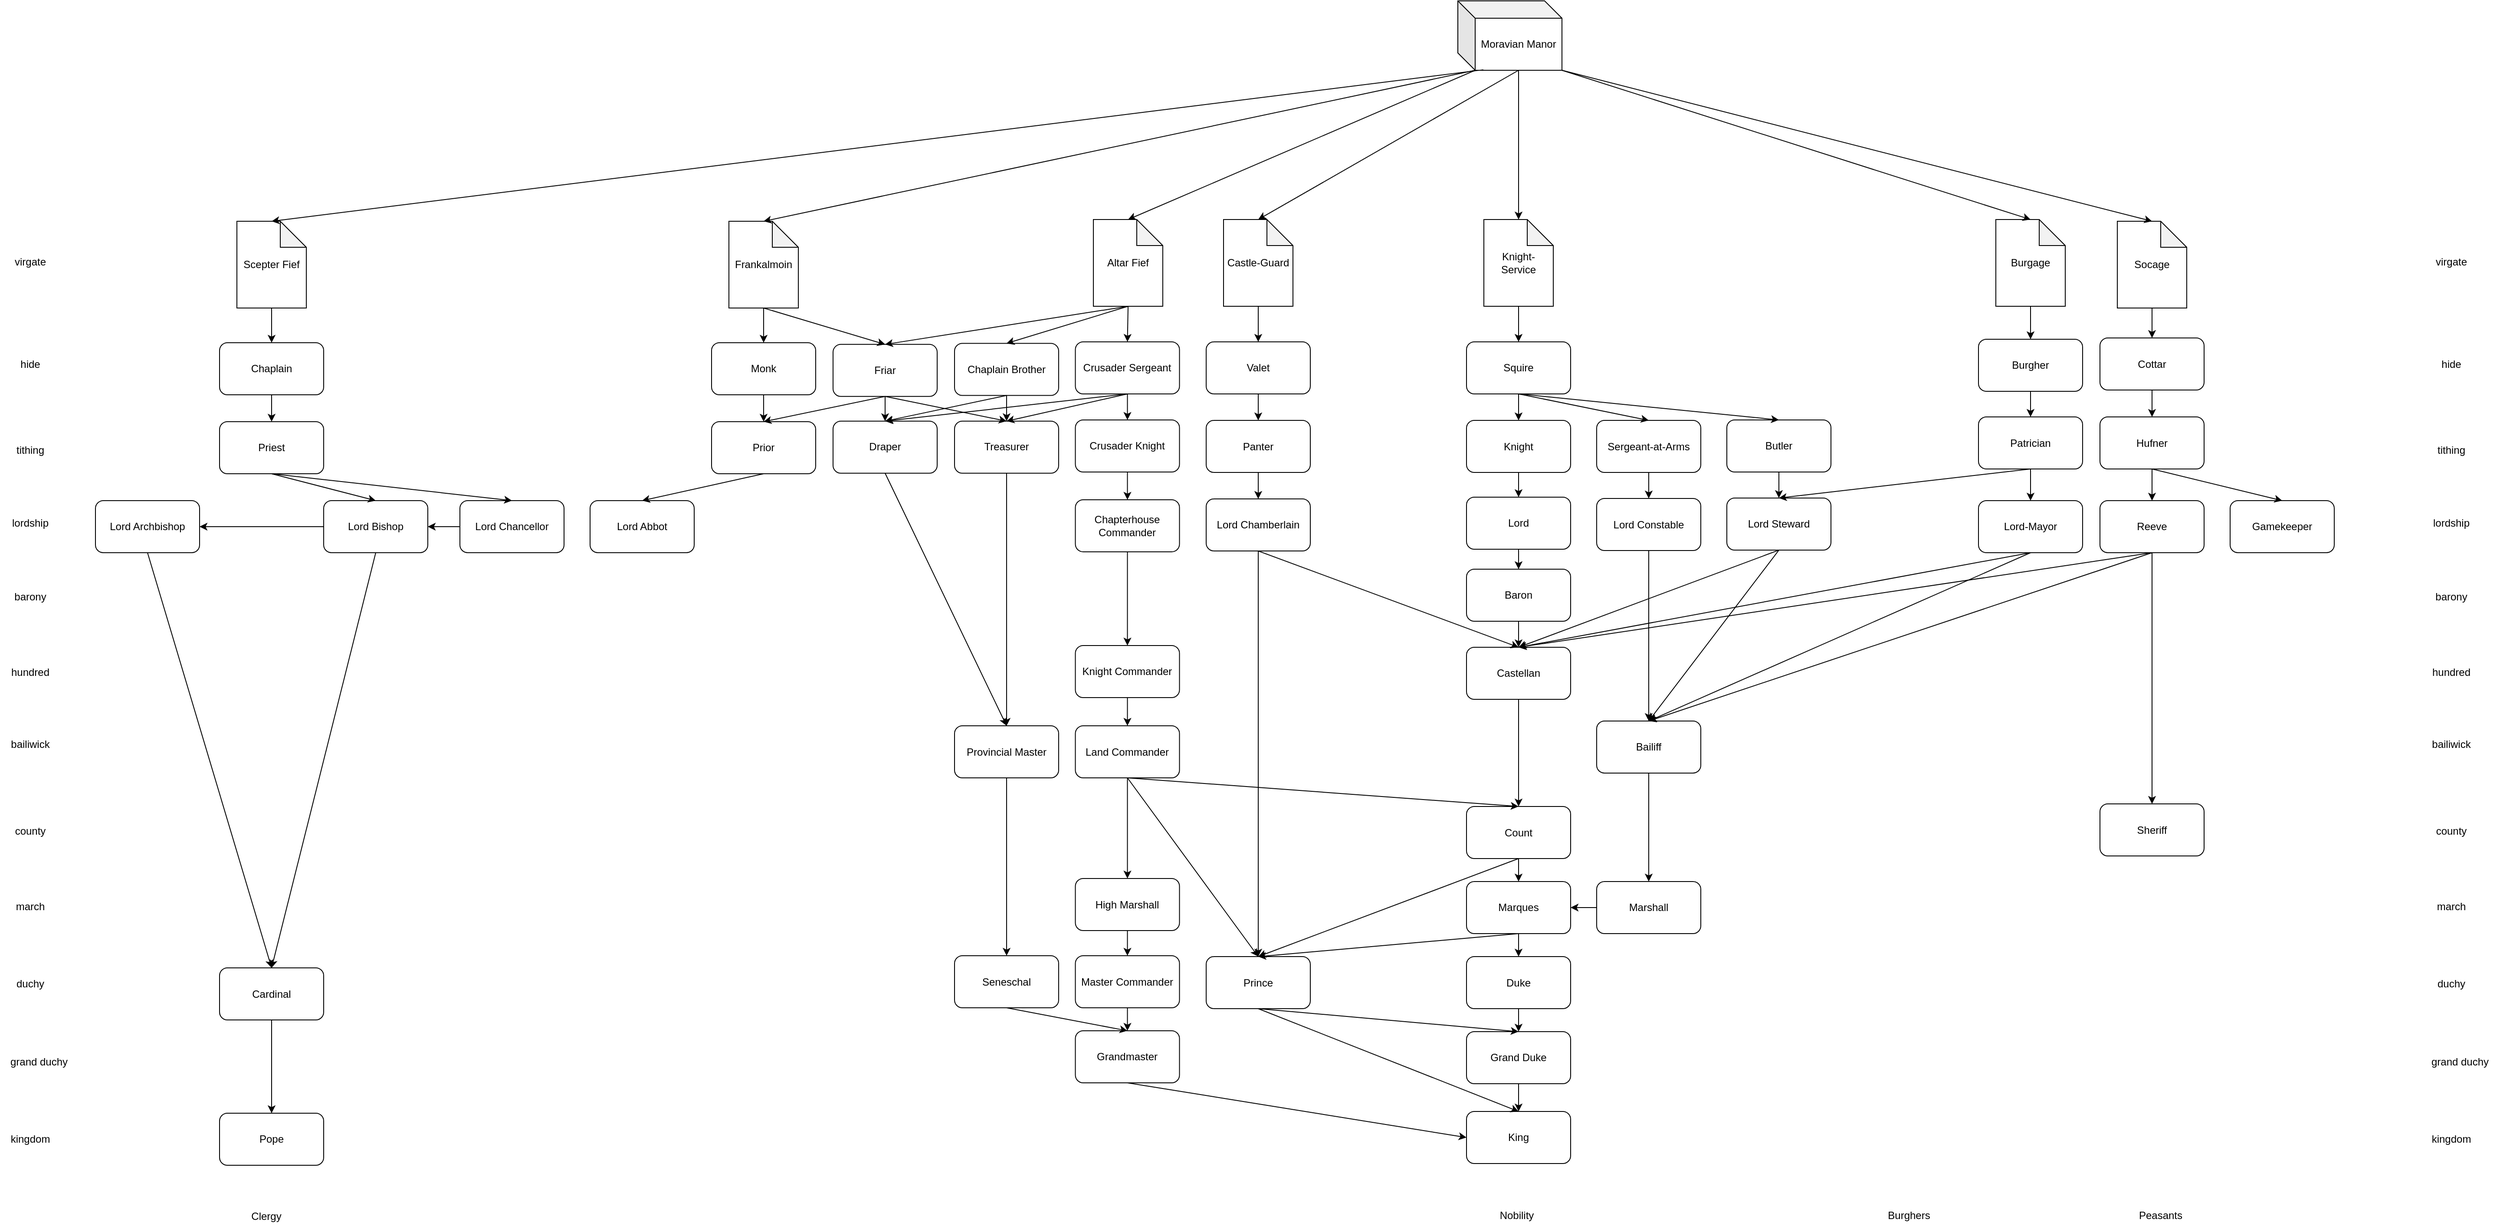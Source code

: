 <mxfile version="12.4.2" type="device" pages="1"><diagram id="rg_mgX-3HcQpL0j4q26g" name="Page-1"><mxGraphModel dx="1422" dy="769" grid="1" gridSize="10" guides="1" tooltips="1" connect="1" arrows="1" fold="1" page="1" pageScale="1" pageWidth="827" pageHeight="1169" math="0" shadow="0"><root><mxCell id="0"/><mxCell id="1" parent="0"/><mxCell id="w-RKP2lEtDKz07ZY1iBO-1" value="Knight-Service" style="shape=note;whiteSpace=wrap;html=1;backgroundOutline=1;darkOpacity=0.05;" vertex="1" parent="1"><mxGeometry x="1710" y="252" width="80" height="100" as="geometry"/></mxCell><mxCell id="w-RKP2lEtDKz07ZY1iBO-2" value="Moravian Manor" style="shape=cube;whiteSpace=wrap;html=1;boundedLbl=1;backgroundOutline=1;darkOpacity=0.05;darkOpacity2=0.1;" vertex="1" parent="1"><mxGeometry x="1680" width="120" height="80" as="geometry"/></mxCell><mxCell id="w-RKP2lEtDKz07ZY1iBO-3" value="Valet" style="rounded=1;whiteSpace=wrap;html=1;" vertex="1" parent="1"><mxGeometry x="1390" y="393" width="120" height="60" as="geometry"/></mxCell><mxCell id="w-RKP2lEtDKz07ZY1iBO-4" value="Squire" style="rounded=1;whiteSpace=wrap;html=1;" vertex="1" parent="1"><mxGeometry x="1690" y="393" width="120" height="60" as="geometry"/></mxCell><mxCell id="w-RKP2lEtDKz07ZY1iBO-5" value="Castle-Guard" style="shape=note;whiteSpace=wrap;html=1;backgroundOutline=1;darkOpacity=0.05;" vertex="1" parent="1"><mxGeometry x="1410" y="252" width="80" height="100" as="geometry"/></mxCell><mxCell id="w-RKP2lEtDKz07ZY1iBO-6" value="" style="endArrow=classic;html=1;exitX=0.5;exitY=1;exitDx=0;exitDy=0;exitPerimeter=0;" edge="1" parent="1" source="w-RKP2lEtDKz07ZY1iBO-1" target="w-RKP2lEtDKz07ZY1iBO-4"><mxGeometry width="50" height="50" relative="1" as="geometry"><mxPoint x="690" y="1060" as="sourcePoint"/><mxPoint x="990" y="670" as="targetPoint"/></mxGeometry></mxCell><mxCell id="w-RKP2lEtDKz07ZY1iBO-7" value="" style="endArrow=classic;html=1;exitX=0.5;exitY=1;exitDx=0;exitDy=0;exitPerimeter=0;entryX=0.5;entryY=0;entryDx=0;entryDy=0;" edge="1" parent="1" source="w-RKP2lEtDKz07ZY1iBO-5" target="w-RKP2lEtDKz07ZY1iBO-3"><mxGeometry width="50" height="50" relative="1" as="geometry"><mxPoint x="690" y="1060" as="sourcePoint"/><mxPoint x="1050" y="660" as="targetPoint"/></mxGeometry></mxCell><mxCell id="w-RKP2lEtDKz07ZY1iBO-8" value="Sergeant-at-Arms" style="rounded=1;whiteSpace=wrap;html=1;" vertex="1" parent="1"><mxGeometry x="1840" y="483.5" width="120" height="60" as="geometry"/></mxCell><mxCell id="w-RKP2lEtDKz07ZY1iBO-9" value="Knight" style="rounded=1;whiteSpace=wrap;html=1;" vertex="1" parent="1"><mxGeometry x="1690" y="483.5" width="120" height="60" as="geometry"/></mxCell><mxCell id="w-RKP2lEtDKz07ZY1iBO-10" value="Panter" style="rounded=1;whiteSpace=wrap;html=1;" vertex="1" parent="1"><mxGeometry x="1390" y="483.5" width="120" height="60" as="geometry"/></mxCell><mxCell id="w-RKP2lEtDKz07ZY1iBO-11" value="Lord" style="rounded=1;whiteSpace=wrap;html=1;" vertex="1" parent="1"><mxGeometry x="1690" y="572" width="120" height="60" as="geometry"/></mxCell><mxCell id="w-RKP2lEtDKz07ZY1iBO-12" value="Lord Constable" style="rounded=1;whiteSpace=wrap;html=1;" vertex="1" parent="1"><mxGeometry x="1840" y="573.5" width="120" height="60" as="geometry"/></mxCell><mxCell id="w-RKP2lEtDKz07ZY1iBO-13" value="Baron" style="rounded=1;whiteSpace=wrap;html=1;" vertex="1" parent="1"><mxGeometry x="1690" y="655" width="120" height="60" as="geometry"/></mxCell><mxCell id="w-RKP2lEtDKz07ZY1iBO-14" value="Lord Chamberlain" style="rounded=1;whiteSpace=wrap;html=1;" vertex="1" parent="1"><mxGeometry x="1390" y="574" width="120" height="60" as="geometry"/></mxCell><mxCell id="w-RKP2lEtDKz07ZY1iBO-15" value="Prince" style="rounded=1;whiteSpace=wrap;html=1;" vertex="1" parent="1"><mxGeometry x="1390" y="1101.5" width="120" height="60" as="geometry"/></mxCell><mxCell id="w-RKP2lEtDKz07ZY1iBO-16" value="Castellan" style="rounded=1;whiteSpace=wrap;html=1;" vertex="1" parent="1"><mxGeometry x="1690" y="745" width="120" height="60" as="geometry"/></mxCell><mxCell id="w-RKP2lEtDKz07ZY1iBO-17" value="Count" style="rounded=1;whiteSpace=wrap;html=1;" vertex="1" parent="1"><mxGeometry x="1690" y="928.5" width="120" height="60" as="geometry"/></mxCell><mxCell id="w-RKP2lEtDKz07ZY1iBO-18" value="Marques" style="rounded=1;whiteSpace=wrap;html=1;" vertex="1" parent="1"><mxGeometry x="1690" y="1015" width="120" height="60" as="geometry"/></mxCell><mxCell id="w-RKP2lEtDKz07ZY1iBO-19" value="Duke" style="rounded=1;whiteSpace=wrap;html=1;" vertex="1" parent="1"><mxGeometry x="1690" y="1101.5" width="120" height="60" as="geometry"/></mxCell><mxCell id="w-RKP2lEtDKz07ZY1iBO-20" value="Grand Duke" style="rounded=1;whiteSpace=wrap;html=1;" vertex="1" parent="1"><mxGeometry x="1690" y="1188" width="120" height="60" as="geometry"/></mxCell><mxCell id="w-RKP2lEtDKz07ZY1iBO-21" value="" style="endArrow=classic;html=1;entryX=0.5;entryY=0;entryDx=0;entryDy=0;exitX=0.5;exitY=1;exitDx=0;exitDy=0;" edge="1" parent="1" source="w-RKP2lEtDKz07ZY1iBO-20" target="w-RKP2lEtDKz07ZY1iBO-32"><mxGeometry width="50" height="50" relative="1" as="geometry"><mxPoint x="680" y="1330" as="sourcePoint"/><mxPoint x="870" y="1197" as="targetPoint"/></mxGeometry></mxCell><mxCell id="w-RKP2lEtDKz07ZY1iBO-22" value="" style="endArrow=classic;html=1;entryX=0.5;entryY=0;entryDx=0;entryDy=0;exitX=0.5;exitY=1;exitDx=0;exitDy=0;" edge="1" parent="1" source="w-RKP2lEtDKz07ZY1iBO-19" target="w-RKP2lEtDKz07ZY1iBO-20"><mxGeometry width="50" height="50" relative="1" as="geometry"><mxPoint x="680" y="1330" as="sourcePoint"/><mxPoint x="730" y="1280" as="targetPoint"/></mxGeometry></mxCell><mxCell id="w-RKP2lEtDKz07ZY1iBO-23" value="" style="endArrow=classic;html=1;entryX=0.5;entryY=0;entryDx=0;entryDy=0;exitX=0.5;exitY=1;exitDx=0;exitDy=0;" edge="1" parent="1" source="w-RKP2lEtDKz07ZY1iBO-18" target="w-RKP2lEtDKz07ZY1iBO-19"><mxGeometry width="50" height="50" relative="1" as="geometry"><mxPoint x="680" y="1330" as="sourcePoint"/><mxPoint x="730" y="1280" as="targetPoint"/></mxGeometry></mxCell><mxCell id="w-RKP2lEtDKz07ZY1iBO-24" value="" style="endArrow=classic;html=1;entryX=0.5;entryY=0;entryDx=0;entryDy=0;exitX=0.5;exitY=1;exitDx=0;exitDy=0;" edge="1" parent="1" source="w-RKP2lEtDKz07ZY1iBO-17" target="w-RKP2lEtDKz07ZY1iBO-18"><mxGeometry width="50" height="50" relative="1" as="geometry"><mxPoint x="680" y="1330" as="sourcePoint"/><mxPoint x="730" y="1280" as="targetPoint"/></mxGeometry></mxCell><mxCell id="w-RKP2lEtDKz07ZY1iBO-25" value="" style="endArrow=classic;html=1;entryX=0.5;entryY=0;entryDx=0;entryDy=0;exitX=0.5;exitY=1;exitDx=0;exitDy=0;" edge="1" parent="1" source="w-RKP2lEtDKz07ZY1iBO-16" target="w-RKP2lEtDKz07ZY1iBO-17"><mxGeometry width="50" height="50" relative="1" as="geometry"><mxPoint x="680" y="1330" as="sourcePoint"/><mxPoint x="730" y="1280" as="targetPoint"/></mxGeometry></mxCell><mxCell id="w-RKP2lEtDKz07ZY1iBO-26" value="" style="endArrow=classic;html=1;entryX=0.5;entryY=0;entryDx=0;entryDy=0;exitX=0.5;exitY=1;exitDx=0;exitDy=0;" edge="1" parent="1" source="w-RKP2lEtDKz07ZY1iBO-13" target="w-RKP2lEtDKz07ZY1iBO-16"><mxGeometry width="50" height="50" relative="1" as="geometry"><mxPoint x="680" y="1330" as="sourcePoint"/><mxPoint x="730" y="1280" as="targetPoint"/></mxGeometry></mxCell><mxCell id="w-RKP2lEtDKz07ZY1iBO-27" value="" style="endArrow=classic;html=1;entryX=0.5;entryY=0;entryDx=0;entryDy=0;exitX=0.5;exitY=1;exitDx=0;exitDy=0;" edge="1" parent="1" source="w-RKP2lEtDKz07ZY1iBO-11" target="w-RKP2lEtDKz07ZY1iBO-13"><mxGeometry width="50" height="50" relative="1" as="geometry"><mxPoint x="680" y="1330" as="sourcePoint"/><mxPoint x="730" y="1280" as="targetPoint"/></mxGeometry></mxCell><mxCell id="w-RKP2lEtDKz07ZY1iBO-28" value="" style="endArrow=classic;html=1;entryX=0.5;entryY=0;entryDx=0;entryDy=0;exitX=0.5;exitY=1;exitDx=0;exitDy=0;" edge="1" parent="1" source="w-RKP2lEtDKz07ZY1iBO-9" target="w-RKP2lEtDKz07ZY1iBO-11"><mxGeometry width="50" height="50" relative="1" as="geometry"><mxPoint x="680" y="1330" as="sourcePoint"/><mxPoint x="730" y="1280" as="targetPoint"/></mxGeometry></mxCell><mxCell id="w-RKP2lEtDKz07ZY1iBO-29" value="" style="endArrow=classic;html=1;entryX=0.5;entryY=0;entryDx=0;entryDy=0;exitX=0.5;exitY=1;exitDx=0;exitDy=0;" edge="1" parent="1" source="w-RKP2lEtDKz07ZY1iBO-4" target="w-RKP2lEtDKz07ZY1iBO-9"><mxGeometry width="50" height="50" relative="1" as="geometry"><mxPoint x="680" y="1330" as="sourcePoint"/><mxPoint x="730" y="1280" as="targetPoint"/></mxGeometry></mxCell><mxCell id="w-RKP2lEtDKz07ZY1iBO-30" value="" style="endArrow=classic;html=1;entryX=0.5;entryY=0;entryDx=0;entryDy=0;exitX=0.5;exitY=1;exitDx=0;exitDy=0;" edge="1" parent="1" source="w-RKP2lEtDKz07ZY1iBO-14" target="w-RKP2lEtDKz07ZY1iBO-15"><mxGeometry width="50" height="50" relative="1" as="geometry"><mxPoint x="1450" y="805" as="sourcePoint"/><mxPoint x="1450" y="928.5" as="targetPoint"/></mxGeometry></mxCell><mxCell id="w-RKP2lEtDKz07ZY1iBO-31" value="Bailiff" style="rounded=1;whiteSpace=wrap;html=1;" vertex="1" parent="1"><mxGeometry x="1840" y="830" width="120" height="60" as="geometry"/></mxCell><mxCell id="w-RKP2lEtDKz07ZY1iBO-32" value="King" style="rounded=1;whiteSpace=wrap;html=1;" vertex="1" parent="1"><mxGeometry x="1690" y="1280" width="120" height="60" as="geometry"/></mxCell><mxCell id="w-RKP2lEtDKz07ZY1iBO-33" value="" style="endArrow=classic;html=1;entryX=0.5;entryY=0;entryDx=0;entryDy=0;exitX=0.5;exitY=1;exitDx=0;exitDy=0;" edge="1" parent="1" source="w-RKP2lEtDKz07ZY1iBO-17" target="w-RKP2lEtDKz07ZY1iBO-15"><mxGeometry width="50" height="50" relative="1" as="geometry"><mxPoint x="1450" y="988.5" as="sourcePoint"/><mxPoint x="560" y="1370" as="targetPoint"/></mxGeometry></mxCell><mxCell id="w-RKP2lEtDKz07ZY1iBO-34" value="Lord Steward" style="rounded=1;whiteSpace=wrap;html=1;" vertex="1" parent="1"><mxGeometry x="1990" y="573" width="120" height="60" as="geometry"/></mxCell><mxCell id="w-RKP2lEtDKz07ZY1iBO-35" value="Marshall" style="rounded=1;whiteSpace=wrap;html=1;" vertex="1" parent="1"><mxGeometry x="1840" y="1015" width="120" height="60" as="geometry"/></mxCell><mxCell id="w-RKP2lEtDKz07ZY1iBO-36" value="" style="endArrow=classic;html=1;entryX=0.5;entryY=0;entryDx=0;entryDy=0;exitX=0.5;exitY=1;exitDx=0;exitDy=0;" edge="1" parent="1" source="w-RKP2lEtDKz07ZY1iBO-31" target="w-RKP2lEtDKz07ZY1iBO-35"><mxGeometry width="50" height="50" relative="1" as="geometry"><mxPoint x="540" y="1420" as="sourcePoint"/><mxPoint x="590" y="1370" as="targetPoint"/></mxGeometry></mxCell><mxCell id="w-RKP2lEtDKz07ZY1iBO-37" value="" style="endArrow=classic;html=1;exitX=0.5;exitY=1;exitDx=0;exitDy=0;" edge="1" parent="1" source="w-RKP2lEtDKz07ZY1iBO-34"><mxGeometry width="50" height="50" relative="1" as="geometry"><mxPoint x="1650" y="1422" as="sourcePoint"/><mxPoint x="1750" y="745" as="targetPoint"/></mxGeometry></mxCell><mxCell id="w-RKP2lEtDKz07ZY1iBO-38" value="" style="endArrow=classic;html=1;entryX=0.5;entryY=0;entryDx=0;entryDy=0;exitX=0.5;exitY=1;exitDx=0;exitDy=0;" edge="1" parent="1" source="w-RKP2lEtDKz07ZY1iBO-12" target="w-RKP2lEtDKz07ZY1iBO-31"><mxGeometry width="50" height="50" relative="1" as="geometry"><mxPoint x="510" y="1420" as="sourcePoint"/><mxPoint x="560" y="1370" as="targetPoint"/></mxGeometry></mxCell><mxCell id="w-RKP2lEtDKz07ZY1iBO-39" value="Butler" style="rounded=1;whiteSpace=wrap;html=1;" vertex="1" parent="1"><mxGeometry x="1990" y="483" width="120" height="60" as="geometry"/></mxCell><mxCell id="w-RKP2lEtDKz07ZY1iBO-40" value="" style="endArrow=classic;html=1;exitX=0.5;exitY=1;exitDx=0;exitDy=0;entryX=0.5;entryY=0;entryDx=0;entryDy=0;" edge="1" parent="1" source="w-RKP2lEtDKz07ZY1iBO-4" target="w-RKP2lEtDKz07ZY1iBO-39"><mxGeometry width="50" height="50" relative="1" as="geometry"><mxPoint x="2050" y="453" as="sourcePoint"/><mxPoint x="1740" y="1372" as="targetPoint"/></mxGeometry></mxCell><mxCell id="w-RKP2lEtDKz07ZY1iBO-41" value="" style="endArrow=classic;html=1;entryX=0.5;entryY=0;entryDx=0;entryDy=0;exitX=0.5;exitY=1;exitDx=0;exitDy=0;" edge="1" parent="1" source="w-RKP2lEtDKz07ZY1iBO-39" target="w-RKP2lEtDKz07ZY1iBO-34"><mxGeometry width="50" height="50" relative="1" as="geometry"><mxPoint x="1690" y="1422" as="sourcePoint"/><mxPoint x="1740" y="1372" as="targetPoint"/></mxGeometry></mxCell><mxCell id="w-RKP2lEtDKz07ZY1iBO-42" value="" style="endArrow=classic;html=1;exitX=0.5;exitY=1;exitDx=0;exitDy=0;entryX=0.5;entryY=0;entryDx=0;entryDy=0;" edge="1" parent="1" source="w-RKP2lEtDKz07ZY1iBO-8" target="w-RKP2lEtDKz07ZY1iBO-12"><mxGeometry width="50" height="50" relative="1" as="geometry"><mxPoint x="1000" y="1120" as="sourcePoint"/><mxPoint x="1020" y="730" as="targetPoint"/></mxGeometry></mxCell><mxCell id="w-RKP2lEtDKz07ZY1iBO-43" value="" style="endArrow=classic;html=1;exitX=0.5;exitY=1;exitDx=0;exitDy=0;entryX=0.5;entryY=0;entryDx=0;entryDy=0;" edge="1" parent="1" source="w-RKP2lEtDKz07ZY1iBO-4" target="w-RKP2lEtDKz07ZY1iBO-8"><mxGeometry width="50" height="50" relative="1" as="geometry"><mxPoint x="1900" y="453" as="sourcePoint"/><mxPoint x="1110" y="1210" as="targetPoint"/></mxGeometry></mxCell><mxCell id="w-RKP2lEtDKz07ZY1iBO-44" value="" style="endArrow=classic;html=1;exitX=0.5;exitY=1;exitDx=0;exitDy=0;entryX=0.5;entryY=0;entryDx=0;entryDy=0;" edge="1" parent="1" source="w-RKP2lEtDKz07ZY1iBO-3" target="w-RKP2lEtDKz07ZY1iBO-10"><mxGeometry width="50" height="50" relative="1" as="geometry"><mxPoint x="510" y="1420" as="sourcePoint"/><mxPoint x="710" y="1310" as="targetPoint"/></mxGeometry></mxCell><mxCell id="w-RKP2lEtDKz07ZY1iBO-45" value="" style="endArrow=classic;html=1;entryX=0.5;entryY=0;entryDx=0;entryDy=0;exitX=0.5;exitY=1;exitDx=0;exitDy=0;" edge="1" parent="1" source="w-RKP2lEtDKz07ZY1iBO-10" target="w-RKP2lEtDKz07ZY1iBO-14"><mxGeometry width="50" height="50" relative="1" as="geometry"><mxPoint x="510" y="1420" as="sourcePoint"/><mxPoint x="560" y="1370" as="targetPoint"/></mxGeometry></mxCell><mxCell id="w-RKP2lEtDKz07ZY1iBO-46" value="" style="endArrow=classic;html=1;entryX=0.5;entryY=0;entryDx=0;entryDy=0;exitX=0.5;exitY=1;exitDx=0;exitDy=0;" edge="1" parent="1" source="w-RKP2lEtDKz07ZY1iBO-14" target="w-RKP2lEtDKz07ZY1iBO-16"><mxGeometry width="50" height="50" relative="1" as="geometry"><mxPoint x="510" y="1420" as="sourcePoint"/><mxPoint x="560" y="1370" as="targetPoint"/></mxGeometry></mxCell><mxCell id="w-RKP2lEtDKz07ZY1iBO-47" value="" style="endArrow=classic;html=1;entryX=0.5;entryY=0;entryDx=0;entryDy=0;exitX=0.5;exitY=1;exitDx=0;exitDy=0;" edge="1" parent="1" source="w-RKP2lEtDKz07ZY1iBO-15" target="w-RKP2lEtDKz07ZY1iBO-32"><mxGeometry width="50" height="50" relative="1" as="geometry"><mxPoint x="510" y="1420" as="sourcePoint"/><mxPoint x="560" y="1370" as="targetPoint"/></mxGeometry></mxCell><mxCell id="w-RKP2lEtDKz07ZY1iBO-48" value="" style="endArrow=classic;html=1;entryX=0.5;entryY=0;entryDx=0;entryDy=0;exitX=0.5;exitY=1;exitDx=0;exitDy=0;" edge="1" parent="1" source="w-RKP2lEtDKz07ZY1iBO-15" target="w-RKP2lEtDKz07ZY1iBO-20"><mxGeometry width="50" height="50" relative="1" as="geometry"><mxPoint x="1450" y="1248" as="sourcePoint"/><mxPoint x="560" y="1370" as="targetPoint"/></mxGeometry></mxCell><mxCell id="w-RKP2lEtDKz07ZY1iBO-49" value="" style="endArrow=classic;html=1;exitX=0;exitY=0.5;exitDx=0;exitDy=0;entryX=1;entryY=0.5;entryDx=0;entryDy=0;" edge="1" parent="1" source="w-RKP2lEtDKz07ZY1iBO-35" target="w-RKP2lEtDKz07ZY1iBO-18"><mxGeometry width="50" height="50" relative="1" as="geometry"><mxPoint x="510" y="1420" as="sourcePoint"/><mxPoint x="560" y="1370" as="targetPoint"/></mxGeometry></mxCell><mxCell id="w-RKP2lEtDKz07ZY1iBO-50" value="" style="endArrow=classic;html=1;entryX=0.5;entryY=0;entryDx=0;entryDy=0;exitX=0.5;exitY=1;exitDx=0;exitDy=0;" edge="1" parent="1" source="w-RKP2lEtDKz07ZY1iBO-18" target="w-RKP2lEtDKz07ZY1iBO-15"><mxGeometry width="50" height="50" relative="1" as="geometry"><mxPoint x="711.5" y="1332" as="sourcePoint"/><mxPoint x="761.5" y="1282" as="targetPoint"/></mxGeometry></mxCell><mxCell id="w-RKP2lEtDKz07ZY1iBO-51" value="Scepter Fief" style="shape=note;whiteSpace=wrap;html=1;backgroundOutline=1;darkOpacity=0.05;" vertex="1" parent="1"><mxGeometry x="273" y="254" width="80" height="100" as="geometry"/></mxCell><mxCell id="w-RKP2lEtDKz07ZY1iBO-52" value="Chaplain" style="rounded=1;whiteSpace=wrap;html=1;" vertex="1" parent="1"><mxGeometry x="253" y="394" width="120" height="60" as="geometry"/></mxCell><mxCell id="w-RKP2lEtDKz07ZY1iBO-53" value="Priest" style="rounded=1;whiteSpace=wrap;html=1;" vertex="1" parent="1"><mxGeometry x="253" y="485" width="120" height="60" as="geometry"/></mxCell><mxCell id="w-RKP2lEtDKz07ZY1iBO-54" value="Lord Archbishop" style="rounded=1;whiteSpace=wrap;html=1;" vertex="1" parent="1"><mxGeometry x="110" y="576" width="120" height="60" as="geometry"/></mxCell><mxCell id="w-RKP2lEtDKz07ZY1iBO-55" value="Cardinal" style="rounded=1;whiteSpace=wrap;html=1;" vertex="1" parent="1"><mxGeometry x="253" y="1114.5" width="120" height="60" as="geometry"/></mxCell><mxCell id="w-RKP2lEtDKz07ZY1iBO-56" value="Pope" style="rounded=1;whiteSpace=wrap;html=1;" vertex="1" parent="1"><mxGeometry x="253" y="1282" width="120" height="60" as="geometry"/></mxCell><mxCell id="w-RKP2lEtDKz07ZY1iBO-57" value="" style="endArrow=classic;html=1;entryX=0.5;entryY=0;entryDx=0;entryDy=0;exitX=0.5;exitY=1;exitDx=0;exitDy=0;" edge="1" parent="1" source="w-RKP2lEtDKz07ZY1iBO-55" target="w-RKP2lEtDKz07ZY1iBO-56"><mxGeometry width="50" height="50" relative="1" as="geometry"><mxPoint x="-177" y="1071" as="sourcePoint"/><mxPoint x="-127" y="1021" as="targetPoint"/></mxGeometry></mxCell><mxCell id="w-RKP2lEtDKz07ZY1iBO-58" value="" style="endArrow=classic;html=1;entryX=0.5;entryY=0;entryDx=0;entryDy=0;exitX=0.5;exitY=1;exitDx=0;exitDy=0;exitPerimeter=0;" edge="1" parent="1" source="w-RKP2lEtDKz07ZY1iBO-51" target="w-RKP2lEtDKz07ZY1iBO-52"><mxGeometry width="50" height="50" relative="1" as="geometry"><mxPoint x="-57" y="1071" as="sourcePoint"/><mxPoint x="-7" y="1021" as="targetPoint"/></mxGeometry></mxCell><mxCell id="w-RKP2lEtDKz07ZY1iBO-59" value="Lord Bishop" style="rounded=1;whiteSpace=wrap;html=1;" vertex="1" parent="1"><mxGeometry x="373" y="576" width="120" height="60" as="geometry"/></mxCell><mxCell id="w-RKP2lEtDKz07ZY1iBO-60" value="" style="endArrow=classic;html=1;entryX=0.5;entryY=0;entryDx=0;entryDy=0;exitX=0.5;exitY=1;exitDx=0;exitDy=0;" edge="1" parent="1" source="w-RKP2lEtDKz07ZY1iBO-53" target="w-RKP2lEtDKz07ZY1iBO-59"><mxGeometry width="50" height="50" relative="1" as="geometry"><mxPoint x="433" y="641" as="sourcePoint"/><mxPoint x="333" y="740" as="targetPoint"/></mxGeometry></mxCell><mxCell id="w-RKP2lEtDKz07ZY1iBO-61" value="" style="endArrow=classic;html=1;entryX=1;entryY=0.5;entryDx=0;entryDy=0;exitX=0;exitY=0.5;exitDx=0;exitDy=0;" edge="1" parent="1" source="w-RKP2lEtDKz07ZY1iBO-59" target="w-RKP2lEtDKz07ZY1iBO-54"><mxGeometry width="50" height="50" relative="1" as="geometry"><mxPoint x="243" y="611" as="sourcePoint"/><mxPoint x="-17" y="1381" as="targetPoint"/></mxGeometry></mxCell><mxCell id="w-RKP2lEtDKz07ZY1iBO-62" value="" style="endArrow=classic;html=1;entryX=0.5;entryY=0;entryDx=0;entryDy=0;exitX=0.5;exitY=1;exitDx=0;exitDy=0;" edge="1" parent="1" source="w-RKP2lEtDKz07ZY1iBO-54" target="w-RKP2lEtDKz07ZY1iBO-55"><mxGeometry width="50" height="50" relative="1" as="geometry"><mxPoint x="-177" y="1431" as="sourcePoint"/><mxPoint x="-127" y="1381" as="targetPoint"/></mxGeometry></mxCell><mxCell id="w-RKP2lEtDKz07ZY1iBO-63" value="" style="endArrow=classic;html=1;entryX=0.5;entryY=0;entryDx=0;entryDy=0;exitX=0.5;exitY=1;exitDx=0;exitDy=0;" edge="1" parent="1" source="w-RKP2lEtDKz07ZY1iBO-59" target="w-RKP2lEtDKz07ZY1iBO-55"><mxGeometry width="50" height="50" relative="1" as="geometry"><mxPoint x="-177" y="1431" as="sourcePoint"/><mxPoint x="-127" y="1381" as="targetPoint"/></mxGeometry></mxCell><mxCell id="w-RKP2lEtDKz07ZY1iBO-64" value="" style="endArrow=classic;html=1;entryX=0.5;entryY=0;entryDx=0;entryDy=0;exitX=0.5;exitY=1;exitDx=0;exitDy=0;" edge="1" parent="1" source="w-RKP2lEtDKz07ZY1iBO-52" target="w-RKP2lEtDKz07ZY1iBO-53"><mxGeometry width="50" height="50" relative="1" as="geometry"><mxPoint x="-37" y="1431" as="sourcePoint"/><mxPoint x="13" y="1381" as="targetPoint"/></mxGeometry></mxCell><mxCell id="w-RKP2lEtDKz07ZY1iBO-65" value="Frankalmoin" style="shape=note;whiteSpace=wrap;html=1;backgroundOutline=1;darkOpacity=0.05;" vertex="1" parent="1"><mxGeometry x="840" y="254" width="80" height="100" as="geometry"/></mxCell><mxCell id="w-RKP2lEtDKz07ZY1iBO-66" value="Monk" style="rounded=1;whiteSpace=wrap;html=1;" vertex="1" parent="1"><mxGeometry x="820" y="394" width="120" height="60" as="geometry"/></mxCell><mxCell id="w-RKP2lEtDKz07ZY1iBO-67" value="Prior" style="rounded=1;whiteSpace=wrap;html=1;" vertex="1" parent="1"><mxGeometry x="820" y="485" width="120" height="60" as="geometry"/></mxCell><mxCell id="w-RKP2lEtDKz07ZY1iBO-68" value="Lord Abbot" style="rounded=1;whiteSpace=wrap;html=1;" vertex="1" parent="1"><mxGeometry x="680" y="576" width="120" height="60" as="geometry"/></mxCell><mxCell id="w-RKP2lEtDKz07ZY1iBO-69" value="" style="endArrow=classic;html=1;entryX=0.5;entryY=0;entryDx=0;entryDy=0;exitX=0.5;exitY=1;exitDx=0;exitDy=0;" edge="1" parent="1" source="w-RKP2lEtDKz07ZY1iBO-66" target="w-RKP2lEtDKz07ZY1iBO-67"><mxGeometry width="50" height="50" relative="1" as="geometry"><mxPoint x="350" y="1069" as="sourcePoint"/><mxPoint x="400" y="1019" as="targetPoint"/></mxGeometry></mxCell><mxCell id="w-RKP2lEtDKz07ZY1iBO-70" value="" style="endArrow=classic;html=1;entryX=0.5;entryY=0;entryDx=0;entryDy=0;exitX=0.5;exitY=1;exitDx=0;exitDy=0;exitPerimeter=0;" edge="1" parent="1" source="w-RKP2lEtDKz07ZY1iBO-65" target="w-RKP2lEtDKz07ZY1iBO-66"><mxGeometry width="50" height="50" relative="1" as="geometry"><mxPoint x="350" y="1069" as="sourcePoint"/><mxPoint x="400" y="1019" as="targetPoint"/></mxGeometry></mxCell><mxCell id="w-RKP2lEtDKz07ZY1iBO-71" value="" style="endArrow=classic;html=1;entryX=0.5;entryY=0;entryDx=0;entryDy=0;exitX=0.5;exitY=1;exitDx=0;exitDy=0;" edge="1" parent="1" source="w-RKP2lEtDKz07ZY1iBO-67" target="w-RKP2lEtDKz07ZY1iBO-68"><mxGeometry width="50" height="50" relative="1" as="geometry"><mxPoint x="730" y="559" as="sourcePoint"/><mxPoint x="310" y="1379" as="targetPoint"/></mxGeometry></mxCell><mxCell id="w-RKP2lEtDKz07ZY1iBO-72" value="virgate" style="text;html=1;strokeColor=none;fillColor=none;align=center;verticalAlign=middle;whiteSpace=wrap;rounded=0;" vertex="1" parent="1"><mxGeometry x="2805" y="290.5" width="40" height="20" as="geometry"/></mxCell><mxCell id="w-RKP2lEtDKz07ZY1iBO-73" value="hide" style="text;html=1;strokeColor=none;fillColor=none;align=center;verticalAlign=middle;whiteSpace=wrap;rounded=0;" vertex="1" parent="1"><mxGeometry x="2805" y="408.5" width="40" height="20" as="geometry"/></mxCell><mxCell id="w-RKP2lEtDKz07ZY1iBO-74" value="tithing" style="text;html=1;strokeColor=none;fillColor=none;align=center;verticalAlign=middle;whiteSpace=wrap;rounded=0;" vertex="1" parent="1"><mxGeometry x="2805" y="507.5" width="40" height="20" as="geometry"/></mxCell><mxCell id="w-RKP2lEtDKz07ZY1iBO-75" value="barony" style="text;html=1;strokeColor=none;fillColor=none;align=center;verticalAlign=middle;whiteSpace=wrap;rounded=0;" vertex="1" parent="1"><mxGeometry x="2805" y="676.5" width="40" height="20" as="geometry"/></mxCell><mxCell id="w-RKP2lEtDKz07ZY1iBO-76" value="hundred" style="text;html=1;strokeColor=none;fillColor=none;align=center;verticalAlign=middle;whiteSpace=wrap;rounded=0;" vertex="1" parent="1"><mxGeometry x="2805" y="763.5" width="40" height="20" as="geometry"/></mxCell><mxCell id="w-RKP2lEtDKz07ZY1iBO-77" value="bailiwick" style="text;html=1;strokeColor=none;fillColor=none;align=center;verticalAlign=middle;whiteSpace=wrap;rounded=0;" vertex="1" parent="1"><mxGeometry x="2805" y="846.5" width="40" height="20" as="geometry"/></mxCell><mxCell id="w-RKP2lEtDKz07ZY1iBO-78" value="lordship" style="text;html=1;strokeColor=none;fillColor=none;align=center;verticalAlign=middle;whiteSpace=wrap;rounded=0;" vertex="1" parent="1"><mxGeometry x="2805" y="592" width="40" height="20" as="geometry"/></mxCell><mxCell id="w-RKP2lEtDKz07ZY1iBO-79" value="county" style="text;html=1;strokeColor=none;fillColor=none;align=center;verticalAlign=middle;whiteSpace=wrap;rounded=0;" vertex="1" parent="1"><mxGeometry x="2805" y="947" width="40" height="20" as="geometry"/></mxCell><mxCell id="w-RKP2lEtDKz07ZY1iBO-80" value="march" style="text;html=1;strokeColor=none;fillColor=none;align=center;verticalAlign=middle;whiteSpace=wrap;rounded=0;" vertex="1" parent="1"><mxGeometry x="2805" y="1033.5" width="40" height="20" as="geometry"/></mxCell><mxCell id="w-RKP2lEtDKz07ZY1iBO-81" value="duchy" style="text;html=1;strokeColor=none;fillColor=none;align=center;verticalAlign=middle;whiteSpace=wrap;rounded=0;" vertex="1" parent="1"><mxGeometry x="2805" y="1123" width="40" height="20" as="geometry"/></mxCell><mxCell id="w-RKP2lEtDKz07ZY1iBO-82" value="kingdom" style="text;html=1;strokeColor=none;fillColor=none;align=center;verticalAlign=middle;whiteSpace=wrap;rounded=0;" vertex="1" parent="1"><mxGeometry x="2805" y="1302" width="40" height="20" as="geometry"/></mxCell><mxCell id="w-RKP2lEtDKz07ZY1iBO-83" value="grand duchy" style="text;html=1;strokeColor=none;fillColor=none;align=center;verticalAlign=middle;whiteSpace=wrap;rounded=0;" vertex="1" parent="1"><mxGeometry x="2790" y="1212.5" width="90" height="20" as="geometry"/></mxCell><mxCell id="w-RKP2lEtDKz07ZY1iBO-84" value="Burgage" style="shape=note;whiteSpace=wrap;html=1;backgroundOutline=1;darkOpacity=0.05;" vertex="1" parent="1"><mxGeometry x="2300" y="252" width="80" height="100" as="geometry"/></mxCell><mxCell id="w-RKP2lEtDKz07ZY1iBO-85" value="Socage" style="shape=note;whiteSpace=wrap;html=1;backgroundOutline=1;darkOpacity=0.05;" vertex="1" parent="1"><mxGeometry x="2440" y="254" width="80" height="100" as="geometry"/></mxCell><mxCell id="w-RKP2lEtDKz07ZY1iBO-86" value="Cottar" style="rounded=1;whiteSpace=wrap;html=1;" vertex="1" parent="1"><mxGeometry x="2420" y="388.5" width="120" height="60" as="geometry"/></mxCell><mxCell id="w-RKP2lEtDKz07ZY1iBO-87" value="Burgher" style="rounded=1;whiteSpace=wrap;html=1;" vertex="1" parent="1"><mxGeometry x="2280" y="390" width="120" height="60" as="geometry"/></mxCell><mxCell id="w-RKP2lEtDKz07ZY1iBO-88" value="" style="endArrow=classic;html=1;exitX=0.5;exitY=1;exitDx=0;exitDy=0;exitPerimeter=0;entryX=0.5;entryY=0;entryDx=0;entryDy=0;" edge="1" parent="1" source="w-RKP2lEtDKz07ZY1iBO-84" target="w-RKP2lEtDKz07ZY1iBO-87"><mxGeometry width="50" height="50" relative="1" as="geometry"><mxPoint x="2090" y="1057" as="sourcePoint"/><mxPoint x="2480" y="607" as="targetPoint"/></mxGeometry></mxCell><mxCell id="w-RKP2lEtDKz07ZY1iBO-89" value="" style="endArrow=classic;html=1;exitX=0.5;exitY=1;exitDx=0;exitDy=0;exitPerimeter=0;" edge="1" parent="1" source="w-RKP2lEtDKz07ZY1iBO-85" target="w-RKP2lEtDKz07ZY1iBO-86"><mxGeometry width="50" height="50" relative="1" as="geometry"><mxPoint x="2090" y="1057" as="sourcePoint"/><mxPoint x="2400" y="647" as="targetPoint"/></mxGeometry></mxCell><mxCell id="w-RKP2lEtDKz07ZY1iBO-90" value="Patrician" style="rounded=1;whiteSpace=wrap;html=1;" vertex="1" parent="1"><mxGeometry x="2280" y="479.5" width="120" height="60" as="geometry"/></mxCell><mxCell id="w-RKP2lEtDKz07ZY1iBO-91" value="" style="endArrow=classic;html=1;exitX=0.5;exitY=1;exitDx=0;exitDy=0;" edge="1" parent="1" source="w-RKP2lEtDKz07ZY1iBO-87" target="w-RKP2lEtDKz07ZY1iBO-90"><mxGeometry width="50" height="50" relative="1" as="geometry"><mxPoint x="2330" y="595" as="sourcePoint"/><mxPoint x="2210" y="477" as="targetPoint"/></mxGeometry></mxCell><mxCell id="w-RKP2lEtDKz07ZY1iBO-92" value="Lord-Mayor" style="rounded=1;whiteSpace=wrap;html=1;" vertex="1" parent="1"><mxGeometry x="2280" y="576" width="120" height="60" as="geometry"/></mxCell><mxCell id="w-RKP2lEtDKz07ZY1iBO-93" value="" style="endArrow=classic;html=1;entryX=0.5;entryY=0;entryDx=0;entryDy=0;" edge="1" parent="1" source="w-RKP2lEtDKz07ZY1iBO-90" target="w-RKP2lEtDKz07ZY1iBO-92"><mxGeometry width="50" height="50" relative="1" as="geometry"><mxPoint x="1840" y="1327" as="sourcePoint"/><mxPoint x="1890" y="1277" as="targetPoint"/></mxGeometry></mxCell><mxCell id="w-RKP2lEtDKz07ZY1iBO-94" value="Reeve" style="rounded=1;whiteSpace=wrap;html=1;" vertex="1" parent="1"><mxGeometry x="2420" y="576" width="120" height="60" as="geometry"/></mxCell><mxCell id="w-RKP2lEtDKz07ZY1iBO-95" value="Sheriff" style="rounded=1;whiteSpace=wrap;html=1;" vertex="1" parent="1"><mxGeometry x="2420" y="925.5" width="120" height="60" as="geometry"/></mxCell><mxCell id="w-RKP2lEtDKz07ZY1iBO-96" value="" style="endArrow=classic;html=1;entryX=0.5;entryY=0;entryDx=0;entryDy=0;" edge="1" parent="1" source="w-RKP2lEtDKz07ZY1iBO-94" target="w-RKP2lEtDKz07ZY1iBO-95"><mxGeometry width="50" height="50" relative="1" as="geometry"><mxPoint x="1810" y="1327" as="sourcePoint"/><mxPoint x="1860" y="1277" as="targetPoint"/></mxGeometry></mxCell><mxCell id="w-RKP2lEtDKz07ZY1iBO-97" value="" style="endArrow=classic;html=1;entryX=0.5;entryY=0;entryDx=0;entryDy=0;exitX=0.5;exitY=1;exitDx=0;exitDy=0;" edge="1" parent="1" source="w-RKP2lEtDKz07ZY1iBO-98" target="w-RKP2lEtDKz07ZY1iBO-94"><mxGeometry width="50" height="50" relative="1" as="geometry"><mxPoint x="2550" y="557" as="sourcePoint"/><mxPoint x="1860" y="1277" as="targetPoint"/></mxGeometry></mxCell><mxCell id="w-RKP2lEtDKz07ZY1iBO-98" value="Hufner" style="rounded=1;whiteSpace=wrap;html=1;" vertex="1" parent="1"><mxGeometry x="2420" y="479.5" width="120" height="60" as="geometry"/></mxCell><mxCell id="w-RKP2lEtDKz07ZY1iBO-99" value="" style="endArrow=classic;html=1;exitX=0.5;exitY=1;exitDx=0;exitDy=0;entryX=0.5;entryY=0;entryDx=0;entryDy=0;" edge="1" parent="1" source="w-RKP2lEtDKz07ZY1iBO-86" target="w-RKP2lEtDKz07ZY1iBO-98"><mxGeometry width="50" height="50" relative="1" as="geometry"><mxPoint x="2070" y="1417" as="sourcePoint"/><mxPoint x="2660" y="1147" as="targetPoint"/></mxGeometry></mxCell><mxCell id="w-RKP2lEtDKz07ZY1iBO-100" value="" style="endArrow=classic;html=1;exitX=0.5;exitY=1;exitDx=0;exitDy=0;" edge="1" parent="1" source="w-RKP2lEtDKz07ZY1iBO-34"><mxGeometry width="50" height="50" relative="1" as="geometry"><mxPoint x="1970" y="745" as="sourcePoint"/><mxPoint x="1900" y="830" as="targetPoint"/></mxGeometry></mxCell><mxCell id="w-RKP2lEtDKz07ZY1iBO-101" value="" style="endArrow=classic;html=1;exitX=0.5;exitY=1;exitDx=0;exitDy=0;" edge="1" parent="1" source="w-RKP2lEtDKz07ZY1iBO-94"><mxGeometry width="50" height="50" relative="1" as="geometry"><mxPoint x="2060" y="810" as="sourcePoint"/><mxPoint x="1900" y="830" as="targetPoint"/></mxGeometry></mxCell><mxCell id="w-RKP2lEtDKz07ZY1iBO-102" value="" style="endArrow=classic;html=1;entryX=0.5;entryY=0;entryDx=0;entryDy=0;exitX=0.5;exitY=1;exitDx=0;exitDy=0;" edge="1" parent="1" source="w-RKP2lEtDKz07ZY1iBO-92" target="w-RKP2lEtDKz07ZY1iBO-31"><mxGeometry width="50" height="50" relative="1" as="geometry"><mxPoint x="2260" y="560" as="sourcePoint"/><mxPoint x="2050" y="569" as="targetPoint"/></mxGeometry></mxCell><mxCell id="w-RKP2lEtDKz07ZY1iBO-103" value="virgate" style="text;html=1;strokeColor=none;fillColor=none;align=center;verticalAlign=middle;whiteSpace=wrap;rounded=0;" vertex="1" parent="1"><mxGeometry x="15" y="290.5" width="40" height="20" as="geometry"/></mxCell><mxCell id="w-RKP2lEtDKz07ZY1iBO-104" value="hide" style="text;html=1;strokeColor=none;fillColor=none;align=center;verticalAlign=middle;whiteSpace=wrap;rounded=0;" vertex="1" parent="1"><mxGeometry x="15" y="408.5" width="40" height="20" as="geometry"/></mxCell><mxCell id="w-RKP2lEtDKz07ZY1iBO-105" value="tithing" style="text;html=1;strokeColor=none;fillColor=none;align=center;verticalAlign=middle;whiteSpace=wrap;rounded=0;" vertex="1" parent="1"><mxGeometry x="15" y="507.5" width="40" height="20" as="geometry"/></mxCell><mxCell id="w-RKP2lEtDKz07ZY1iBO-106" value="barony" style="text;html=1;strokeColor=none;fillColor=none;align=center;verticalAlign=middle;whiteSpace=wrap;rounded=0;" vertex="1" parent="1"><mxGeometry x="15" y="676.5" width="40" height="20" as="geometry"/></mxCell><mxCell id="w-RKP2lEtDKz07ZY1iBO-107" value="hundred" style="text;html=1;strokeColor=none;fillColor=none;align=center;verticalAlign=middle;whiteSpace=wrap;rounded=0;" vertex="1" parent="1"><mxGeometry x="15" y="763.5" width="40" height="20" as="geometry"/></mxCell><mxCell id="w-RKP2lEtDKz07ZY1iBO-108" value="bailiwick" style="text;html=1;strokeColor=none;fillColor=none;align=center;verticalAlign=middle;whiteSpace=wrap;rounded=0;" vertex="1" parent="1"><mxGeometry x="15" y="846.5" width="40" height="20" as="geometry"/></mxCell><mxCell id="w-RKP2lEtDKz07ZY1iBO-109" value="lordship" style="text;html=1;strokeColor=none;fillColor=none;align=center;verticalAlign=middle;whiteSpace=wrap;rounded=0;" vertex="1" parent="1"><mxGeometry x="15" y="592" width="40" height="20" as="geometry"/></mxCell><mxCell id="w-RKP2lEtDKz07ZY1iBO-110" value="county" style="text;html=1;strokeColor=none;fillColor=none;align=center;verticalAlign=middle;whiteSpace=wrap;rounded=0;" vertex="1" parent="1"><mxGeometry x="15" y="947" width="40" height="20" as="geometry"/></mxCell><mxCell id="w-RKP2lEtDKz07ZY1iBO-111" value="march" style="text;html=1;strokeColor=none;fillColor=none;align=center;verticalAlign=middle;whiteSpace=wrap;rounded=0;" vertex="1" parent="1"><mxGeometry x="15" y="1033.5" width="40" height="20" as="geometry"/></mxCell><mxCell id="w-RKP2lEtDKz07ZY1iBO-112" value="duchy" style="text;html=1;strokeColor=none;fillColor=none;align=center;verticalAlign=middle;whiteSpace=wrap;rounded=0;" vertex="1" parent="1"><mxGeometry x="15" y="1123" width="40" height="20" as="geometry"/></mxCell><mxCell id="w-RKP2lEtDKz07ZY1iBO-113" value="kingdom" style="text;html=1;strokeColor=none;fillColor=none;align=center;verticalAlign=middle;whiteSpace=wrap;rounded=0;" vertex="1" parent="1"><mxGeometry x="15" y="1302" width="40" height="20" as="geometry"/></mxCell><mxCell id="w-RKP2lEtDKz07ZY1iBO-114" value="grand duchy" style="text;html=1;strokeColor=none;fillColor=none;align=center;verticalAlign=middle;whiteSpace=wrap;rounded=0;" vertex="1" parent="1"><mxGeometry y="1212.5" width="90" height="20" as="geometry"/></mxCell><mxCell id="w-RKP2lEtDKz07ZY1iBO-115" value="Clergy" style="text;html=1;strokeColor=none;fillColor=none;align=center;verticalAlign=middle;whiteSpace=wrap;rounded=0;" vertex="1" parent="1"><mxGeometry x="287" y="1391" width="40" height="20" as="geometry"/></mxCell><mxCell id="w-RKP2lEtDKz07ZY1iBO-116" value="Nobility" style="text;html=1;strokeColor=none;fillColor=none;align=center;verticalAlign=middle;whiteSpace=wrap;rounded=0;" vertex="1" parent="1"><mxGeometry x="1727.5" y="1390" width="40" height="20" as="geometry"/></mxCell><mxCell id="w-RKP2lEtDKz07ZY1iBO-117" value="Burghers" style="text;html=1;strokeColor=none;fillColor=none;align=center;verticalAlign=middle;whiteSpace=wrap;rounded=0;" vertex="1" parent="1"><mxGeometry x="2180" y="1390" width="40" height="20" as="geometry"/></mxCell><mxCell id="w-RKP2lEtDKz07ZY1iBO-118" value="Peasants" style="text;html=1;strokeColor=none;fillColor=none;align=center;verticalAlign=middle;whiteSpace=wrap;rounded=0;" vertex="1" parent="1"><mxGeometry x="2470" y="1390" width="40" height="20" as="geometry"/></mxCell><mxCell id="w-RKP2lEtDKz07ZY1iBO-119" value="" style="endArrow=classic;html=1;exitX=0;exitY=0;exitDx=70;exitDy=80;exitPerimeter=0;" edge="1" parent="1" source="w-RKP2lEtDKz07ZY1iBO-2" target="w-RKP2lEtDKz07ZY1iBO-1"><mxGeometry width="50" height="50" relative="1" as="geometry"><mxPoint x="1080" y="1480" as="sourcePoint"/><mxPoint x="1680" y="235.882" as="targetPoint"/></mxGeometry></mxCell><mxCell id="w-RKP2lEtDKz07ZY1iBO-120" value="" style="endArrow=classic;html=1;entryX=0.5;entryY=0;entryDx=0;entryDy=0;entryPerimeter=0;exitX=0;exitY=0;exitDx=70;exitDy=80;exitPerimeter=0;" edge="1" parent="1" source="w-RKP2lEtDKz07ZY1iBO-2" target="w-RKP2lEtDKz07ZY1iBO-5"><mxGeometry width="50" height="50" relative="1" as="geometry"><mxPoint x="1460" y="100" as="sourcePoint"/><mxPoint x="1300" y="282.0" as="targetPoint"/></mxGeometry></mxCell><mxCell id="w-RKP2lEtDKz07ZY1iBO-121" value="" style="endArrow=classic;html=1;entryX=0.5;entryY=0;entryDx=0;entryDy=0;entryPerimeter=0;exitX=0;exitY=0;exitDx=20;exitDy=80;exitPerimeter=0;" edge="1" parent="1" source="w-RKP2lEtDKz07ZY1iBO-2" target="w-RKP2lEtDKz07ZY1iBO-65"><mxGeometry width="50" height="50" relative="1" as="geometry"><mxPoint x="1270" y="80" as="sourcePoint"/><mxPoint x="854" y="263.0" as="targetPoint"/></mxGeometry></mxCell><mxCell id="w-RKP2lEtDKz07ZY1iBO-122" value="" style="endArrow=classic;html=1;entryX=0.5;entryY=0;entryDx=0;entryDy=0;entryPerimeter=0;exitX=0.245;exitY=0.993;exitDx=0;exitDy=0;exitPerimeter=0;" edge="1" parent="1" source="w-RKP2lEtDKz07ZY1iBO-2" target="w-RKP2lEtDKz07ZY1iBO-51"><mxGeometry width="50" height="50" relative="1" as="geometry"><mxPoint x="1040" y="60" as="sourcePoint"/><mxPoint x="624" y="243.0" as="targetPoint"/></mxGeometry></mxCell><mxCell id="w-RKP2lEtDKz07ZY1iBO-123" value="" style="endArrow=classic;html=1;entryX=0.5;entryY=0;entryDx=0;entryDy=0;entryPerimeter=0;exitX=1;exitY=1;exitDx=0;exitDy=0;exitPerimeter=0;" edge="1" parent="1" source="w-RKP2lEtDKz07ZY1iBO-2" target="w-RKP2lEtDKz07ZY1iBO-84"><mxGeometry width="50" height="50" relative="1" as="geometry"><mxPoint x="2150" y="130" as="sourcePoint"/><mxPoint x="2292.5" y="312" as="targetPoint"/></mxGeometry></mxCell><mxCell id="w-RKP2lEtDKz07ZY1iBO-124" value="" style="endArrow=classic;html=1;entryX=0.5;entryY=0;entryDx=0;entryDy=0;entryPerimeter=0;exitX=1;exitY=1;exitDx=0;exitDy=0;exitPerimeter=0;" edge="1" parent="1" source="w-RKP2lEtDKz07ZY1iBO-2" target="w-RKP2lEtDKz07ZY1iBO-85"><mxGeometry width="50" height="50" relative="1" as="geometry"><mxPoint x="2290" y="90" as="sourcePoint"/><mxPoint x="2432.5" y="272" as="targetPoint"/></mxGeometry></mxCell><mxCell id="w-RKP2lEtDKz07ZY1iBO-125" value="" style="endArrow=classic;html=1;exitX=0.5;exitY=1;exitDx=0;exitDy=0;entryX=0.5;entryY=0;entryDx=0;entryDy=0;" edge="1" parent="1" source="w-RKP2lEtDKz07ZY1iBO-94" target="w-RKP2lEtDKz07ZY1iBO-16"><mxGeometry width="50" height="50" relative="1" as="geometry"><mxPoint x="1650" y="1480" as="sourcePoint"/><mxPoint x="2030" y="1130" as="targetPoint"/></mxGeometry></mxCell><mxCell id="w-RKP2lEtDKz07ZY1iBO-126" value="" style="endArrow=classic;html=1;exitX=0.5;exitY=1;exitDx=0;exitDy=0;entryX=0.5;entryY=0;entryDx=0;entryDy=0;" edge="1" parent="1" source="w-RKP2lEtDKz07ZY1iBO-92" target="w-RKP2lEtDKz07ZY1iBO-16"><mxGeometry width="50" height="50" relative="1" as="geometry"><mxPoint x="1660" y="1480" as="sourcePoint"/><mxPoint x="2070" y="839" as="targetPoint"/></mxGeometry></mxCell><mxCell id="w-RKP2lEtDKz07ZY1iBO-127" value="Altar Fief" style="shape=note;whiteSpace=wrap;html=1;backgroundOutline=1;darkOpacity=0.05;" vertex="1" parent="1"><mxGeometry x="1260" y="252" width="80" height="100" as="geometry"/></mxCell><mxCell id="w-RKP2lEtDKz07ZY1iBO-128" value="Crusader Sergeant" style="rounded=1;whiteSpace=wrap;html=1;" vertex="1" parent="1"><mxGeometry x="1239.25" y="393" width="120" height="60" as="geometry"/></mxCell><mxCell id="w-RKP2lEtDKz07ZY1iBO-129" value="Crusader Knight" style="rounded=1;whiteSpace=wrap;html=1;" vertex="1" parent="1"><mxGeometry x="1239.25" y="483" width="120" height="60" as="geometry"/></mxCell><mxCell id="w-RKP2lEtDKz07ZY1iBO-130" value="Knight Commander" style="rounded=1;whiteSpace=wrap;html=1;" vertex="1" parent="1"><mxGeometry x="1239.25" y="743" width="120" height="60" as="geometry"/></mxCell><mxCell id="w-RKP2lEtDKz07ZY1iBO-131" value="Land Commander" style="rounded=1;whiteSpace=wrap;html=1;" vertex="1" parent="1"><mxGeometry x="1239.25" y="835.5" width="120" height="60" as="geometry"/></mxCell><mxCell id="w-RKP2lEtDKz07ZY1iBO-132" value="Grandmaster" style="rounded=1;whiteSpace=wrap;html=1;" vertex="1" parent="1"><mxGeometry x="1239.25" y="1187" width="120" height="60" as="geometry"/></mxCell><mxCell id="w-RKP2lEtDKz07ZY1iBO-133" value="" style="endArrow=classic;html=1;entryX=0.5;entryY=0;entryDx=0;entryDy=0;exitX=0.5;exitY=1;exitDx=0;exitDy=0;" edge="1" parent="1" source="w-RKP2lEtDKz07ZY1iBO-137" target="w-RKP2lEtDKz07ZY1iBO-132"><mxGeometry width="50" height="50" relative="1" as="geometry"><mxPoint x="1149.25" y="1170" as="sourcePoint"/><mxPoint x="770.75" y="1282" as="targetPoint"/></mxGeometry></mxCell><mxCell id="w-RKP2lEtDKz07ZY1iBO-134" value="" style="endArrow=classic;html=1;entryX=0.5;entryY=0;entryDx=0;entryDy=0;exitX=0.5;exitY=1;exitDx=0;exitDy=0;" edge="1" parent="1" source="w-RKP2lEtDKz07ZY1iBO-128" target="w-RKP2lEtDKz07ZY1iBO-129"><mxGeometry width="50" height="50" relative="1" as="geometry"><mxPoint x="720.75" y="1332" as="sourcePoint"/><mxPoint x="770.75" y="1282" as="targetPoint"/></mxGeometry></mxCell><mxCell id="w-RKP2lEtDKz07ZY1iBO-135" value="" style="endArrow=classic;html=1;entryX=0.5;entryY=0;entryDx=0;entryDy=0;exitX=0.5;exitY=1;exitDx=0;exitDy=0;" edge="1" parent="1" source="w-RKP2lEtDKz07ZY1iBO-138" target="w-RKP2lEtDKz07ZY1iBO-130"><mxGeometry width="50" height="50" relative="1" as="geometry"><mxPoint x="1309.25" y="670" as="sourcePoint"/><mxPoint x="770.75" y="1282" as="targetPoint"/></mxGeometry></mxCell><mxCell id="w-RKP2lEtDKz07ZY1iBO-136" value="" style="endArrow=classic;html=1;entryX=0.5;entryY=0;entryDx=0;entryDy=0;exitX=0.5;exitY=1;exitDx=0;exitDy=0;" edge="1" parent="1" source="w-RKP2lEtDKz07ZY1iBO-130" target="w-RKP2lEtDKz07ZY1iBO-131"><mxGeometry width="50" height="50" relative="1" as="geometry"><mxPoint x="1301.25" y="920" as="sourcePoint"/><mxPoint x="1209.25" y="1360" as="targetPoint"/></mxGeometry></mxCell><mxCell id="w-RKP2lEtDKz07ZY1iBO-137" value="Master Commander" style="rounded=1;whiteSpace=wrap;html=1;" vertex="1" parent="1"><mxGeometry x="1239.25" y="1100.5" width="120" height="60" as="geometry"/></mxCell><mxCell id="w-RKP2lEtDKz07ZY1iBO-138" value="Chapterhouse Commander" style="rounded=1;whiteSpace=wrap;html=1;" vertex="1" parent="1"><mxGeometry x="1239.25" y="575" width="120" height="60" as="geometry"/></mxCell><mxCell id="w-RKP2lEtDKz07ZY1iBO-139" value="" style="endArrow=classic;html=1;entryX=0.5;entryY=0;entryDx=0;entryDy=0;" edge="1" parent="1" source="w-RKP2lEtDKz07ZY1iBO-129" target="w-RKP2lEtDKz07ZY1iBO-138"><mxGeometry width="50" height="50" relative="1" as="geometry"><mxPoint x="939.25" y="1480" as="sourcePoint"/><mxPoint x="989.25" y="1430" as="targetPoint"/></mxGeometry></mxCell><mxCell id="w-RKP2lEtDKz07ZY1iBO-140" value="" style="endArrow=classic;html=1;entryX=0.5;entryY=0;entryDx=0;entryDy=0;exitX=0.5;exitY=1;exitDx=0;exitDy=0;" edge="1" parent="1" source="w-RKP2lEtDKz07ZY1iBO-131" target="w-RKP2lEtDKz07ZY1iBO-17"><mxGeometry width="50" height="50" relative="1" as="geometry"><mxPoint x="1290" y="895.5" as="sourcePoint"/><mxPoint x="540" y="1430" as="targetPoint"/></mxGeometry></mxCell><mxCell id="w-RKP2lEtDKz07ZY1iBO-141" value="" style="endArrow=classic;html=1;entryX=0;entryY=0.5;entryDx=0;entryDy=0;exitX=0.5;exitY=1;exitDx=0;exitDy=0;" edge="1" parent="1" source="w-RKP2lEtDKz07ZY1iBO-132" target="w-RKP2lEtDKz07ZY1iBO-32"><mxGeometry width="50" height="50" relative="1" as="geometry"><mxPoint x="310" y="1480" as="sourcePoint"/><mxPoint x="360" y="1430" as="targetPoint"/></mxGeometry></mxCell><mxCell id="w-RKP2lEtDKz07ZY1iBO-142" value="" style="endArrow=classic;html=1;exitX=0.5;exitY=1;exitDx=0;exitDy=0;exitPerimeter=0;entryX=0.5;entryY=0;entryDx=0;entryDy=0;" edge="1" parent="1" source="w-RKP2lEtDKz07ZY1iBO-127" target="w-RKP2lEtDKz07ZY1iBO-128"><mxGeometry width="50" height="50" relative="1" as="geometry"><mxPoint x="1090" y="369" as="sourcePoint"/><mxPoint x="1090" y="410" as="targetPoint"/></mxGeometry></mxCell><mxCell id="w-RKP2lEtDKz07ZY1iBO-143" value="" style="endArrow=classic;html=1;entryX=0.5;entryY=0;entryDx=0;entryDy=0;entryPerimeter=0;exitX=0;exitY=0;exitDx=20;exitDy=80;exitPerimeter=0;" edge="1" parent="1" source="w-RKP2lEtDKz07ZY1iBO-2" target="w-RKP2lEtDKz07ZY1iBO-127"><mxGeometry width="50" height="50" relative="1" as="geometry"><mxPoint x="1630" y="60" as="sourcePoint"/><mxPoint x="1090" y="101" as="targetPoint"/></mxGeometry></mxCell><mxCell id="w-RKP2lEtDKz07ZY1iBO-144" value="" style="endArrow=classic;html=1;entryX=0.5;entryY=0;entryDx=0;entryDy=0;exitX=0.5;exitY=1;exitDx=0;exitDy=0;" edge="1" parent="1" source="w-RKP2lEtDKz07ZY1iBO-131" target="w-RKP2lEtDKz07ZY1iBO-15"><mxGeometry width="50" height="50" relative="1" as="geometry"><mxPoint x="-150" y="1480" as="sourcePoint"/><mxPoint x="-100" y="1430" as="targetPoint"/></mxGeometry></mxCell><mxCell id="w-RKP2lEtDKz07ZY1iBO-145" value="High Marshall" style="rounded=1;whiteSpace=wrap;html=1;" vertex="1" parent="1"><mxGeometry x="1239.25" y="1011.5" width="120" height="60" as="geometry"/></mxCell><mxCell id="w-RKP2lEtDKz07ZY1iBO-146" value="Seneschal" style="rounded=1;whiteSpace=wrap;html=1;" vertex="1" parent="1"><mxGeometry x="1100" y="1100.5" width="120" height="60" as="geometry"/></mxCell><mxCell id="w-RKP2lEtDKz07ZY1iBO-147" value="Chaplain Brother" style="rounded=1;whiteSpace=wrap;html=1;" vertex="1" parent="1"><mxGeometry x="1100" y="394.74" width="120" height="60" as="geometry"/></mxCell><mxCell id="w-RKP2lEtDKz07ZY1iBO-148" value="Provincial Master" style="rounded=1;whiteSpace=wrap;html=1;" vertex="1" parent="1"><mxGeometry x="1100" y="835.5" width="120" height="60" as="geometry"/></mxCell><mxCell id="w-RKP2lEtDKz07ZY1iBO-149" value="Treasurer" style="rounded=1;whiteSpace=wrap;html=1;" vertex="1" parent="1"><mxGeometry x="1100" y="484.38" width="120" height="60" as="geometry"/></mxCell><mxCell id="w-RKP2lEtDKz07ZY1iBO-150" value="" style="endArrow=classic;html=1;exitX=0.5;exitY=1;exitDx=0;exitDy=0;entryX=0.5;entryY=0;entryDx=0;entryDy=0;" edge="1" parent="1" source="w-RKP2lEtDKz07ZY1iBO-148" target="w-RKP2lEtDKz07ZY1iBO-146"><mxGeometry width="50" height="50" relative="1" as="geometry"><mxPoint x="770" y="1479" as="sourcePoint"/><mxPoint x="1110" y="1039" as="targetPoint"/></mxGeometry></mxCell><mxCell id="w-RKP2lEtDKz07ZY1iBO-151" value="" style="endArrow=classic;html=1;entryX=0.5;entryY=0;entryDx=0;entryDy=0;exitX=0.5;exitY=1;exitDx=0;exitDy=0;" edge="1" parent="1" source="w-RKP2lEtDKz07ZY1iBO-131" target="w-RKP2lEtDKz07ZY1iBO-145"><mxGeometry width="50" height="50" relative="1" as="geometry"><mxPoint x="770" y="1479" as="sourcePoint"/><mxPoint x="820" y="1429" as="targetPoint"/></mxGeometry></mxCell><mxCell id="w-RKP2lEtDKz07ZY1iBO-152" value="" style="endArrow=classic;html=1;entryX=0.5;entryY=0;entryDx=0;entryDy=0;exitX=0.5;exitY=1;exitDx=0;exitDy=0;" edge="1" parent="1" source="w-RKP2lEtDKz07ZY1iBO-145" target="w-RKP2lEtDKz07ZY1iBO-137"><mxGeometry width="50" height="50" relative="1" as="geometry"><mxPoint x="690" y="1479" as="sourcePoint"/><mxPoint x="740" y="1429" as="targetPoint"/></mxGeometry></mxCell><mxCell id="w-RKP2lEtDKz07ZY1iBO-153" value="" style="endArrow=classic;html=1;entryX=0.5;entryY=0;entryDx=0;entryDy=0;exitX=0.5;exitY=1;exitDx=0;exitDy=0;" edge="1" parent="1" source="w-RKP2lEtDKz07ZY1iBO-146" target="w-RKP2lEtDKz07ZY1iBO-132"><mxGeometry width="50" height="50" relative="1" as="geometry"><mxPoint x="690" y="1479" as="sourcePoint"/><mxPoint x="740" y="1429" as="targetPoint"/></mxGeometry></mxCell><mxCell id="w-RKP2lEtDKz07ZY1iBO-154" value="" style="endArrow=classic;html=1;entryX=0.5;entryY=0;entryDx=0;entryDy=0;exitX=0.5;exitY=1;exitDx=0;exitDy=0;" edge="1" parent="1" source="w-RKP2lEtDKz07ZY1iBO-156" target="w-RKP2lEtDKz07ZY1iBO-148"><mxGeometry width="50" height="50" relative="1" as="geometry"><mxPoint x="690" y="1479" as="sourcePoint"/><mxPoint x="740" y="1429" as="targetPoint"/></mxGeometry></mxCell><mxCell id="w-RKP2lEtDKz07ZY1iBO-155" value="" style="endArrow=classic;html=1;entryX=0.5;entryY=0;entryDx=0;entryDy=0;exitX=0.5;exitY=1;exitDx=0;exitDy=0;" edge="1" parent="1" source="w-RKP2lEtDKz07ZY1iBO-147" target="w-RKP2lEtDKz07ZY1iBO-149"><mxGeometry width="50" height="50" relative="1" as="geometry"><mxPoint x="1010" y="370.765" as="sourcePoint"/><mxPoint x="1010" y="979" as="targetPoint"/></mxGeometry></mxCell><mxCell id="w-RKP2lEtDKz07ZY1iBO-156" value="Draper" style="rounded=1;whiteSpace=wrap;html=1;" vertex="1" parent="1"><mxGeometry x="960" y="484.38" width="120" height="60" as="geometry"/></mxCell><mxCell id="w-RKP2lEtDKz07ZY1iBO-157" value="" style="endArrow=classic;html=1;exitX=0.5;exitY=1;exitDx=0;exitDy=0;exitPerimeter=0;entryX=0.5;entryY=0;entryDx=0;entryDy=0;" edge="1" parent="1" source="w-RKP2lEtDKz07ZY1iBO-127" target="w-RKP2lEtDKz07ZY1iBO-147"><mxGeometry width="50" height="50" relative="1" as="geometry"><mxPoint x="990" y="511.353" as="sourcePoint"/><mxPoint x="970" y="609" as="targetPoint"/></mxGeometry></mxCell><mxCell id="w-RKP2lEtDKz07ZY1iBO-158" value="" style="endArrow=classic;html=1;entryX=0.5;entryY=0;entryDx=0;entryDy=0;exitX=0.5;exitY=1;exitDx=0;exitDy=0;" edge="1" parent="1" source="w-RKP2lEtDKz07ZY1iBO-149" target="w-RKP2lEtDKz07ZY1iBO-148"><mxGeometry width="50" height="50" relative="1" as="geometry"><mxPoint x="600" y="1479" as="sourcePoint"/><mxPoint x="650" y="1429" as="targetPoint"/></mxGeometry></mxCell><mxCell id="w-RKP2lEtDKz07ZY1iBO-159" value="" style="endArrow=classic;html=1;entryX=0.5;entryY=0;entryDx=0;entryDy=0;exitX=0.5;exitY=1;exitDx=0;exitDy=0;" edge="1" parent="1" source="w-RKP2lEtDKz07ZY1iBO-147" target="w-RKP2lEtDKz07ZY1iBO-156"><mxGeometry width="50" height="50" relative="1" as="geometry"><mxPoint x="600" y="1479" as="sourcePoint"/><mxPoint x="650" y="1429" as="targetPoint"/></mxGeometry></mxCell><mxCell id="w-RKP2lEtDKz07ZY1iBO-160" value="Friar" style="rounded=1;whiteSpace=wrap;html=1;" vertex="1" parent="1"><mxGeometry x="960" y="395.92" width="120" height="60" as="geometry"/></mxCell><mxCell id="w-RKP2lEtDKz07ZY1iBO-161" value="" style="endArrow=classic;html=1;exitX=0.5;exitY=1;exitDx=0;exitDy=0;exitPerimeter=0;entryX=0.5;entryY=0;entryDx=0;entryDy=0;" edge="1" parent="1" source="w-RKP2lEtDKz07ZY1iBO-65" target="w-RKP2lEtDKz07ZY1iBO-160"><mxGeometry width="50" height="50" relative="1" as="geometry"><mxPoint x="970" y="799" as="sourcePoint"/><mxPoint x="1020" y="869" as="targetPoint"/></mxGeometry></mxCell><mxCell id="w-RKP2lEtDKz07ZY1iBO-162" value="" style="endArrow=classic;html=1;exitX=0.5;exitY=1;exitDx=0;exitDy=0;exitPerimeter=0;entryX=0.5;entryY=0;entryDx=0;entryDy=0;" edge="1" parent="1" source="w-RKP2lEtDKz07ZY1iBO-127" target="w-RKP2lEtDKz07ZY1iBO-160"><mxGeometry width="50" height="50" relative="1" as="geometry"><mxPoint x="980" y="637.235" as="sourcePoint"/><mxPoint x="960" y="579" as="targetPoint"/></mxGeometry></mxCell><mxCell id="w-RKP2lEtDKz07ZY1iBO-163" value="" style="endArrow=classic;html=1;exitX=0.5;exitY=1;exitDx=0;exitDy=0;entryX=0.5;entryY=0;entryDx=0;entryDy=0;" edge="1" parent="1" source="w-RKP2lEtDKz07ZY1iBO-160" target="w-RKP2lEtDKz07ZY1iBO-67"><mxGeometry width="50" height="50" relative="1" as="geometry"><mxPoint x="990" y="687.824" as="sourcePoint"/><mxPoint x="970" y="619" as="targetPoint"/></mxGeometry></mxCell><mxCell id="w-RKP2lEtDKz07ZY1iBO-164" value="" style="endArrow=classic;html=1;entryX=0.5;entryY=0;entryDx=0;entryDy=0;exitX=0.5;exitY=1;exitDx=0;exitDy=0;" edge="1" parent="1" source="w-RKP2lEtDKz07ZY1iBO-160" target="w-RKP2lEtDKz07ZY1iBO-156"><mxGeometry width="50" height="50" relative="1" as="geometry"><mxPoint x="130" y="1480" as="sourcePoint"/><mxPoint x="180" y="1430" as="targetPoint"/></mxGeometry></mxCell><mxCell id="w-RKP2lEtDKz07ZY1iBO-165" value="" style="endArrow=classic;html=1;entryX=0.5;entryY=0;entryDx=0;entryDy=0;exitX=0.5;exitY=1;exitDx=0;exitDy=0;" edge="1" parent="1" source="w-RKP2lEtDKz07ZY1iBO-160" target="w-RKP2lEtDKz07ZY1iBO-149"><mxGeometry width="50" height="50" relative="1" as="geometry"><mxPoint x="130" y="1480" as="sourcePoint"/><mxPoint x="180" y="1430" as="targetPoint"/></mxGeometry></mxCell><mxCell id="w-RKP2lEtDKz07ZY1iBO-166" value="Lord Chancellor" style="rounded=1;whiteSpace=wrap;html=1;" vertex="1" parent="1"><mxGeometry x="530" y="576" width="120" height="60" as="geometry"/></mxCell><mxCell id="w-RKP2lEtDKz07ZY1iBO-167" value="" style="endArrow=classic;html=1;entryX=0.5;entryY=0;entryDx=0;entryDy=0;exitX=0.5;exitY=1;exitDx=0;exitDy=0;" edge="1" parent="1" source="w-RKP2lEtDKz07ZY1iBO-53" target="w-RKP2lEtDKz07ZY1iBO-166"><mxGeometry width="50" height="50" relative="1" as="geometry"><mxPoint y="1480" as="sourcePoint"/><mxPoint x="50" y="1430" as="targetPoint"/></mxGeometry></mxCell><mxCell id="w-RKP2lEtDKz07ZY1iBO-168" value="" style="endArrow=classic;html=1;exitX=0;exitY=0.5;exitDx=0;exitDy=0;entryX=1;entryY=0.5;entryDx=0;entryDy=0;" edge="1" parent="1" source="w-RKP2lEtDKz07ZY1iBO-166" target="w-RKP2lEtDKz07ZY1iBO-59"><mxGeometry width="50" height="50" relative="1" as="geometry"><mxPoint y="1480" as="sourcePoint"/><mxPoint x="50" y="1430" as="targetPoint"/></mxGeometry></mxCell><mxCell id="w-RKP2lEtDKz07ZY1iBO-169" value="Gamekeeper" style="rounded=1;whiteSpace=wrap;html=1;" vertex="1" parent="1"><mxGeometry x="2570" y="576" width="120" height="60" as="geometry"/></mxCell><mxCell id="w-RKP2lEtDKz07ZY1iBO-170" value="" style="endArrow=classic;html=1;entryX=0.5;entryY=0;entryDx=0;entryDy=0;exitX=0.5;exitY=1;exitDx=0;exitDy=0;" edge="1" parent="1" source="w-RKP2lEtDKz07ZY1iBO-98" target="w-RKP2lEtDKz07ZY1iBO-169"><mxGeometry width="50" height="50" relative="1" as="geometry"><mxPoint x="1980" y="1480" as="sourcePoint"/><mxPoint x="2030" y="1430" as="targetPoint"/></mxGeometry></mxCell><mxCell id="w-RKP2lEtDKz07ZY1iBO-171" value="" style="endArrow=classic;html=1;exitX=0.5;exitY=1;exitDx=0;exitDy=0;entryX=0.5;entryY=0;entryDx=0;entryDy=0;" edge="1" parent="1" source="w-RKP2lEtDKz07ZY1iBO-90" target="w-RKP2lEtDKz07ZY1iBO-34"><mxGeometry width="50" height="50" relative="1" as="geometry"><mxPoint x="1640" y="1480" as="sourcePoint"/><mxPoint x="1690" y="1430" as="targetPoint"/></mxGeometry></mxCell><mxCell id="w-RKP2lEtDKz07ZY1iBO-172" value="" style="endArrow=classic;html=1;entryX=0.5;entryY=0;entryDx=0;entryDy=0;exitX=0.5;exitY=1;exitDx=0;exitDy=0;" edge="1" parent="1" source="w-RKP2lEtDKz07ZY1iBO-128" target="w-RKP2lEtDKz07ZY1iBO-149"><mxGeometry width="50" height="50" relative="1" as="geometry"><mxPoint x="1050" y="300" as="sourcePoint"/><mxPoint x="910" y="329.64" as="targetPoint"/></mxGeometry></mxCell><mxCell id="w-RKP2lEtDKz07ZY1iBO-173" value="" style="endArrow=classic;html=1;entryX=0.5;entryY=0;entryDx=0;entryDy=0;exitX=0.5;exitY=1;exitDx=0;exitDy=0;" edge="1" parent="1" source="w-RKP2lEtDKz07ZY1iBO-128" target="w-RKP2lEtDKz07ZY1iBO-156"><mxGeometry width="50" height="50" relative="1" as="geometry"><mxPoint x="1070" y="290" as="sourcePoint"/><mxPoint x="930" y="319.64" as="targetPoint"/></mxGeometry></mxCell></root></mxGraphModel></diagram></mxfile>